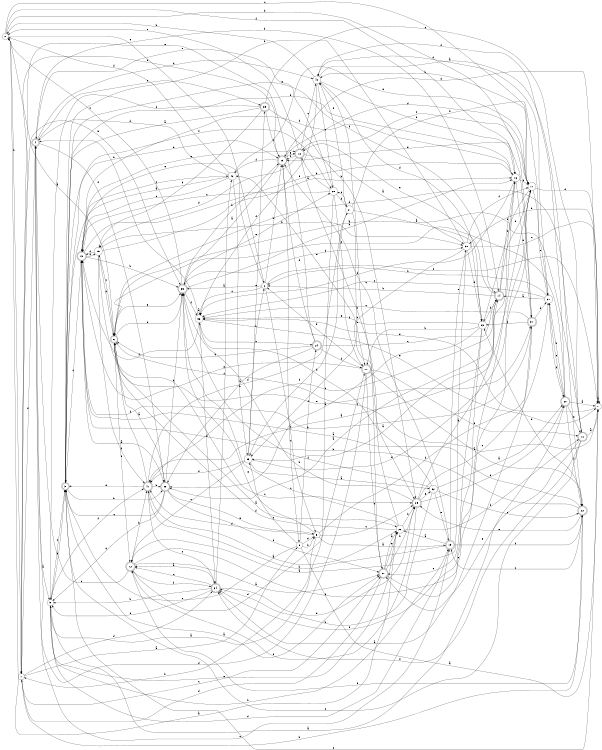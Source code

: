 digraph n35_10 {
__start0 [label="" shape="none"];

rankdir=LR;
size="8,5";

s0 [style="filled", color="black", fillcolor="white" shape="circle", label="0"];
s1 [style="filled", color="black", fillcolor="white" shape="circle", label="1"];
s2 [style="filled", color="black", fillcolor="white" shape="circle", label="2"];
s3 [style="rounded,filled", color="black", fillcolor="white" shape="doublecircle", label="3"];
s4 [style="rounded,filled", color="black", fillcolor="white" shape="doublecircle", label="4"];
s5 [style="filled", color="black", fillcolor="white" shape="circle", label="5"];
s6 [style="rounded,filled", color="black", fillcolor="white" shape="doublecircle", label="6"];
s7 [style="filled", color="black", fillcolor="white" shape="circle", label="7"];
s8 [style="filled", color="black", fillcolor="white" shape="circle", label="8"];
s9 [style="filled", color="black", fillcolor="white" shape="circle", label="9"];
s10 [style="rounded,filled", color="black", fillcolor="white" shape="doublecircle", label="10"];
s11 [style="filled", color="black", fillcolor="white" shape="circle", label="11"];
s12 [style="rounded,filled", color="black", fillcolor="white" shape="doublecircle", label="12"];
s13 [style="rounded,filled", color="black", fillcolor="white" shape="doublecircle", label="13"];
s14 [style="rounded,filled", color="black", fillcolor="white" shape="doublecircle", label="14"];
s15 [style="filled", color="black", fillcolor="white" shape="circle", label="15"];
s16 [style="filled", color="black", fillcolor="white" shape="circle", label="16"];
s17 [style="rounded,filled", color="black", fillcolor="white" shape="doublecircle", label="17"];
s18 [style="rounded,filled", color="black", fillcolor="white" shape="doublecircle", label="18"];
s19 [style="rounded,filled", color="black", fillcolor="white" shape="doublecircle", label="19"];
s20 [style="rounded,filled", color="black", fillcolor="white" shape="doublecircle", label="20"];
s21 [style="filled", color="black", fillcolor="white" shape="circle", label="21"];
s22 [style="rounded,filled", color="black", fillcolor="white" shape="doublecircle", label="22"];
s23 [style="filled", color="black", fillcolor="white" shape="circle", label="23"];
s24 [style="rounded,filled", color="black", fillcolor="white" shape="doublecircle", label="24"];
s25 [style="rounded,filled", color="black", fillcolor="white" shape="doublecircle", label="25"];
s26 [style="filled", color="black", fillcolor="white" shape="circle", label="26"];
s27 [style="rounded,filled", color="black", fillcolor="white" shape="doublecircle", label="27"];
s28 [style="filled", color="black", fillcolor="white" shape="circle", label="28"];
s29 [style="rounded,filled", color="black", fillcolor="white" shape="doublecircle", label="29"];
s30 [style="filled", color="black", fillcolor="white" shape="circle", label="30"];
s31 [style="filled", color="black", fillcolor="white" shape="circle", label="31"];
s32 [style="filled", color="black", fillcolor="white" shape="circle", label="32"];
s33 [style="filled", color="black", fillcolor="white" shape="circle", label="33"];
s34 [style="rounded,filled", color="black", fillcolor="white" shape="doublecircle", label="34"];
s35 [style="rounded,filled", color="black", fillcolor="white" shape="doublecircle", label="35"];
s36 [style="filled", color="black", fillcolor="white" shape="circle", label="36"];
s37 [style="rounded,filled", color="black", fillcolor="white" shape="doublecircle", label="37"];
s38 [style="rounded,filled", color="black", fillcolor="white" shape="doublecircle", label="38"];
s39 [style="rounded,filled", color="black", fillcolor="white" shape="doublecircle", label="39"];
s40 [style="filled", color="black", fillcolor="white" shape="circle", label="40"];
s41 [style="rounded,filled", color="black", fillcolor="white" shape="doublecircle", label="41"];
s42 [style="filled", color="black", fillcolor="white" shape="circle", label="42"];
s0 -> s6 [label="a"];
s0 -> s1 [label="b"];
s0 -> s11 [label="c"];
s0 -> s37 [label="d"];
s0 -> s2 [label="e"];
s0 -> s16 [label="f"];
s1 -> s8 [label="a"];
s1 -> s22 [label="b"];
s1 -> s27 [label="c"];
s1 -> s34 [label="d"];
s1 -> s35 [label="e"];
s1 -> s4 [label="f"];
s2 -> s35 [label="a"];
s2 -> s29 [label="b"];
s2 -> s36 [label="c"];
s2 -> s5 [label="d"];
s2 -> s3 [label="e"];
s2 -> s7 [label="f"];
s3 -> s27 [label="a"];
s3 -> s38 [label="b"];
s3 -> s13 [label="c"];
s3 -> s29 [label="d"];
s3 -> s14 [label="e"];
s3 -> s28 [label="f"];
s4 -> s9 [label="a"];
s4 -> s14 [label="b"];
s4 -> s19 [label="c"];
s4 -> s40 [label="d"];
s4 -> s39 [label="e"];
s4 -> s38 [label="f"];
s5 -> s19 [label="a"];
s5 -> s1 [label="b"];
s5 -> s25 [label="c"];
s5 -> s41 [label="d"];
s5 -> s35 [label="e"];
s5 -> s37 [label="f"];
s6 -> s26 [label="a"];
s6 -> s35 [label="b"];
s6 -> s25 [label="c"];
s6 -> s15 [label="d"];
s6 -> s35 [label="e"];
s6 -> s12 [label="f"];
s7 -> s7 [label="a"];
s7 -> s30 [label="b"];
s7 -> s6 [label="c"];
s7 -> s29 [label="d"];
s7 -> s36 [label="e"];
s7 -> s3 [label="f"];
s8 -> s7 [label="a"];
s8 -> s5 [label="b"];
s8 -> s33 [label="c"];
s8 -> s5 [label="d"];
s8 -> s3 [label="e"];
s8 -> s24 [label="f"];
s9 -> s20 [label="a"];
s9 -> s19 [label="b"];
s9 -> s3 [label="c"];
s9 -> s3 [label="d"];
s9 -> s26 [label="e"];
s9 -> s41 [label="f"];
s10 -> s7 [label="a"];
s10 -> s6 [label="b"];
s10 -> s3 [label="c"];
s10 -> s6 [label="d"];
s10 -> s27 [label="e"];
s10 -> s34 [label="f"];
s11 -> s41 [label="a"];
s11 -> s40 [label="b"];
s11 -> s18 [label="c"];
s11 -> s7 [label="d"];
s11 -> s31 [label="e"];
s11 -> s23 [label="f"];
s12 -> s27 [label="a"];
s12 -> s41 [label="b"];
s12 -> s4 [label="c"];
s12 -> s17 [label="d"];
s12 -> s16 [label="e"];
s12 -> s34 [label="f"];
s13 -> s38 [label="a"];
s13 -> s35 [label="b"];
s13 -> s42 [label="c"];
s13 -> s15 [label="d"];
s13 -> s18 [label="e"];
s13 -> s16 [label="f"];
s14 -> s38 [label="a"];
s14 -> s2 [label="b"];
s14 -> s41 [label="c"];
s14 -> s11 [label="d"];
s14 -> s18 [label="e"];
s14 -> s16 [label="f"];
s15 -> s16 [label="a"];
s15 -> s30 [label="b"];
s15 -> s6 [label="c"];
s15 -> s13 [label="d"];
s15 -> s37 [label="e"];
s15 -> s41 [label="f"];
s16 -> s33 [label="a"];
s16 -> s3 [label="b"];
s16 -> s11 [label="c"];
s16 -> s13 [label="d"];
s16 -> s37 [label="e"];
s16 -> s36 [label="f"];
s17 -> s22 [label="a"];
s17 -> s2 [label="b"];
s17 -> s27 [label="c"];
s17 -> s4 [label="d"];
s17 -> s13 [label="e"];
s17 -> s10 [label="f"];
s18 -> s30 [label="a"];
s18 -> s25 [label="b"];
s18 -> s40 [label="c"];
s18 -> s15 [label="d"];
s18 -> s0 [label="e"];
s18 -> s29 [label="f"];
s19 -> s26 [label="a"];
s19 -> s41 [label="b"];
s19 -> s29 [label="c"];
s19 -> s9 [label="d"];
s19 -> s30 [label="e"];
s19 -> s22 [label="f"];
s20 -> s7 [label="a"];
s20 -> s31 [label="b"];
s20 -> s6 [label="c"];
s20 -> s40 [label="d"];
s20 -> s10 [label="e"];
s20 -> s22 [label="f"];
s21 -> s23 [label="a"];
s21 -> s31 [label="b"];
s21 -> s28 [label="c"];
s21 -> s40 [label="d"];
s21 -> s17 [label="e"];
s21 -> s33 [label="f"];
s22 -> s13 [label="a"];
s22 -> s13 [label="b"];
s22 -> s19 [label="c"];
s22 -> s23 [label="d"];
s22 -> s25 [label="e"];
s22 -> s12 [label="f"];
s23 -> s38 [label="a"];
s23 -> s17 [label="b"];
s23 -> s27 [label="c"];
s23 -> s14 [label="d"];
s23 -> s36 [label="e"];
s23 -> s34 [label="f"];
s24 -> s38 [label="a"];
s24 -> s6 [label="b"];
s24 -> s14 [label="c"];
s24 -> s29 [label="d"];
s24 -> s1 [label="e"];
s24 -> s17 [label="f"];
s25 -> s14 [label="a"];
s25 -> s35 [label="b"];
s25 -> s31 [label="c"];
s25 -> s20 [label="d"];
s25 -> s32 [label="e"];
s25 -> s12 [label="f"];
s26 -> s0 [label="a"];
s26 -> s25 [label="b"];
s26 -> s35 [label="c"];
s26 -> s6 [label="d"];
s26 -> s42 [label="e"];
s26 -> s10 [label="f"];
s27 -> s26 [label="a"];
s27 -> s25 [label="b"];
s27 -> s11 [label="c"];
s27 -> s1 [label="d"];
s27 -> s26 [label="e"];
s27 -> s40 [label="f"];
s28 -> s9 [label="a"];
s28 -> s18 [label="b"];
s28 -> s13 [label="c"];
s28 -> s21 [label="d"];
s28 -> s4 [label="e"];
s28 -> s17 [label="f"];
s29 -> s35 [label="a"];
s29 -> s1 [label="b"];
s29 -> s8 [label="c"];
s29 -> s11 [label="d"];
s29 -> s18 [label="e"];
s29 -> s42 [label="f"];
s30 -> s12 [label="a"];
s30 -> s33 [label="b"];
s30 -> s7 [label="c"];
s30 -> s23 [label="d"];
s30 -> s3 [label="e"];
s30 -> s11 [label="f"];
s31 -> s14 [label="a"];
s31 -> s2 [label="b"];
s31 -> s36 [label="c"];
s31 -> s40 [label="d"];
s31 -> s20 [label="e"];
s31 -> s20 [label="f"];
s32 -> s20 [label="a"];
s32 -> s34 [label="b"];
s32 -> s22 [label="c"];
s32 -> s36 [label="d"];
s32 -> s19 [label="e"];
s32 -> s35 [label="f"];
s33 -> s32 [label="a"];
s33 -> s2 [label="b"];
s33 -> s12 [label="c"];
s33 -> s11 [label="d"];
s33 -> s39 [label="e"];
s33 -> s41 [label="f"];
s34 -> s12 [label="a"];
s34 -> s9 [label="b"];
s34 -> s12 [label="c"];
s34 -> s25 [label="d"];
s34 -> s9 [label="e"];
s34 -> s42 [label="f"];
s35 -> s16 [label="a"];
s35 -> s29 [label="b"];
s35 -> s0 [label="c"];
s35 -> s30 [label="d"];
s35 -> s28 [label="e"];
s35 -> s36 [label="f"];
s36 -> s36 [label="a"];
s36 -> s4 [label="b"];
s36 -> s24 [label="c"];
s36 -> s34 [label="d"];
s36 -> s7 [label="e"];
s36 -> s13 [label="f"];
s37 -> s34 [label="a"];
s37 -> s13 [label="b"];
s37 -> s36 [label="c"];
s37 -> s31 [label="d"];
s37 -> s29 [label="e"];
s37 -> s23 [label="f"];
s38 -> s6 [label="a"];
s38 -> s35 [label="b"];
s38 -> s3 [label="c"];
s38 -> s9 [label="d"];
s38 -> s5 [label="e"];
s38 -> s27 [label="f"];
s39 -> s3 [label="a"];
s39 -> s25 [label="b"];
s39 -> s29 [label="c"];
s39 -> s15 [label="d"];
s39 -> s10 [label="e"];
s39 -> s9 [label="f"];
s40 -> s22 [label="a"];
s40 -> s0 [label="b"];
s40 -> s28 [label="c"];
s40 -> s23 [label="d"];
s40 -> s16 [label="e"];
s40 -> s36 [label="f"];
s41 -> s26 [label="a"];
s41 -> s38 [label="b"];
s41 -> s34 [label="c"];
s41 -> s21 [label="d"];
s41 -> s3 [label="e"];
s41 -> s6 [label="f"];
s42 -> s13 [label="a"];
s42 -> s33 [label="b"];
s42 -> s13 [label="c"];
s42 -> s4 [label="d"];
s42 -> s11 [label="e"];
s42 -> s0 [label="f"];

}